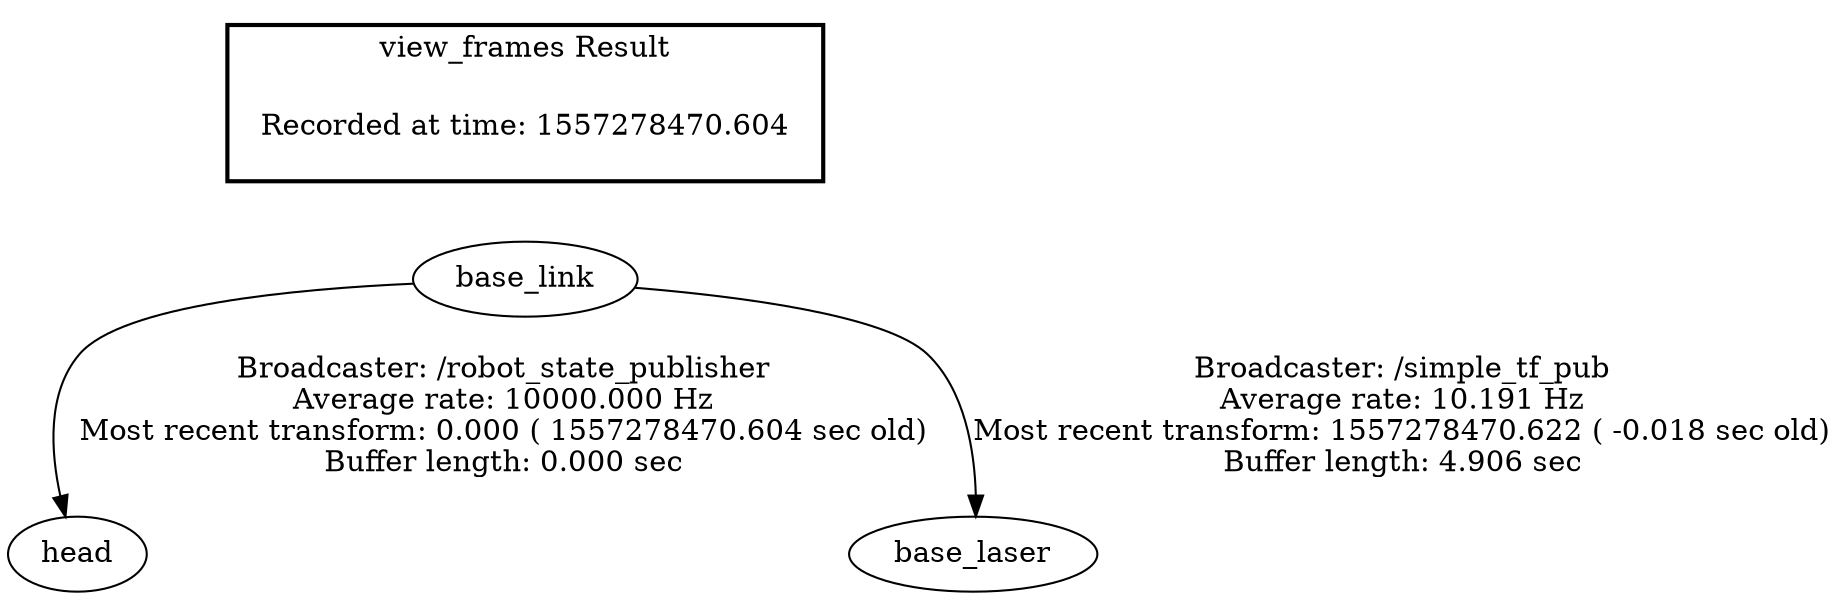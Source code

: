 digraph G {
"base_link" -> "head"[label="Broadcaster: /robot_state_publisher\nAverage rate: 10000.000 Hz\nMost recent transform: 0.000 ( 1557278470.604 sec old)\nBuffer length: 0.000 sec\n"];
"base_link" -> "base_laser"[label="Broadcaster: /simple_tf_pub\nAverage rate: 10.191 Hz\nMost recent transform: 1557278470.622 ( -0.018 sec old)\nBuffer length: 4.906 sec\n"];
edge [style=invis];
 subgraph cluster_legend { style=bold; color=black; label ="view_frames Result";
"Recorded at time: 1557278470.604"[ shape=plaintext ] ;
 }->"base_link";
}